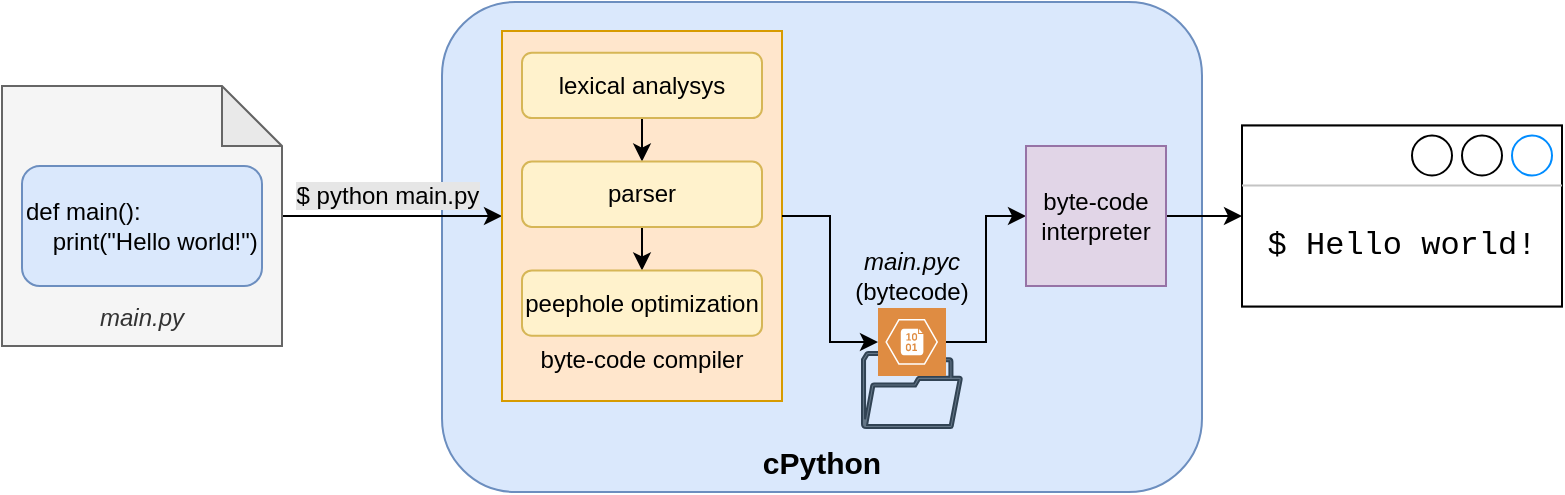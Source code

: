 <mxfile version="26.0.16">
  <diagram id="C5RBs43oDa-KdzZeNtuy" name="Page-1">
    <mxGraphModel dx="812" dy="696" grid="1" gridSize="10" guides="1" tooltips="1" connect="1" arrows="1" fold="1" page="1" pageScale="1" pageWidth="827" pageHeight="1169" math="0" shadow="0">
      <root>
        <mxCell id="WIyWlLk6GJQsqaUBKTNV-0" />
        <mxCell id="WIyWlLk6GJQsqaUBKTNV-1" parent="WIyWlLk6GJQsqaUBKTNV-0" />
        <mxCell id="PihKYOcusZJ8uOhVZ2cx-27" value="&lt;div&gt;&lt;br&gt;&lt;/div&gt;&lt;div&gt;&lt;br&gt;&lt;/div&gt;&lt;div&gt;&lt;br&gt;&lt;/div&gt;&lt;div&gt;&lt;br&gt;&lt;/div&gt;&lt;div&gt;&lt;br&gt;&lt;/div&gt;&lt;div&gt;&lt;br&gt;&lt;/div&gt;&lt;div&gt;&lt;br&gt;&lt;/div&gt;&lt;div&gt;&lt;br&gt;&lt;/div&gt;&lt;div&gt;&lt;br&gt;&lt;/div&gt;&lt;div&gt;&lt;br&gt;&lt;/div&gt;&lt;div&gt;&lt;br&gt;&lt;/div&gt;&lt;div&gt;&lt;br&gt;&lt;/div&gt;&lt;div&gt;&lt;br&gt;&lt;/div&gt;&lt;div&gt;&lt;br&gt;&lt;/div&gt;&lt;div&gt;&lt;br&gt;&lt;/div&gt;&lt;b&gt;&lt;font style=&quot;font-size: 15px;&quot;&gt;cPython&lt;/font&gt;&lt;/b&gt;" style="rounded=1;whiteSpace=wrap;html=1;fillColor=#dae8fc;strokeColor=#6c8ebf;" vertex="1" parent="WIyWlLk6GJQsqaUBKTNV-1">
          <mxGeometry x="230" y="90" width="380" height="245" as="geometry" />
        </mxCell>
        <mxCell id="PihKYOcusZJ8uOhVZ2cx-6" style="edgeStyle=orthogonalEdgeStyle;rounded=0;orthogonalLoop=1;jettySize=auto;html=1;" edge="1" parent="WIyWlLk6GJQsqaUBKTNV-1" source="PihKYOcusZJ8uOhVZ2cx-14" target="PihKYOcusZJ8uOhVZ2cx-4">
          <mxGeometry relative="1" as="geometry" />
        </mxCell>
        <mxCell id="PihKYOcusZJ8uOhVZ2cx-7" value="&lt;span style=&quot;background-color: rgb(230, 230, 230);&quot;&gt;$ python main.py&lt;/span&gt;" style="text;html=1;align=center;verticalAlign=middle;whiteSpace=wrap;rounded=0;" vertex="1" parent="WIyWlLk6GJQsqaUBKTNV-1">
          <mxGeometry x="148" y="172" width="110" height="30" as="geometry" />
        </mxCell>
        <mxCell id="PihKYOcusZJ8uOhVZ2cx-13" value="" style="group;fillColor=#f5f5f5;fontColor=#333333;strokeColor=#666666;" vertex="1" connectable="0" parent="WIyWlLk6GJQsqaUBKTNV-1">
          <mxGeometry x="260" y="104.5" width="140" height="185" as="geometry" />
        </mxCell>
        <mxCell id="PihKYOcusZJ8uOhVZ2cx-4" value="&lt;div&gt;&lt;br&gt;&lt;/div&gt;&lt;div&gt;&lt;br&gt;&lt;/div&gt;&lt;div&gt;&lt;br&gt;&lt;/div&gt;&lt;div&gt;&lt;br&gt;&lt;/div&gt;&lt;div&gt;&lt;br&gt;&lt;/div&gt;&lt;div&gt;&lt;br&gt;&lt;/div&gt;&lt;div&gt;&lt;br&gt;&lt;/div&gt;&lt;div&gt;&lt;br&gt;&lt;/div&gt;&lt;div&gt;&lt;br&gt;&lt;/div&gt;&lt;div&gt;&lt;br&gt;&lt;/div&gt;byte-code&amp;nbsp;&lt;span style=&quot;background-color: transparent; color: light-dark(rgb(0, 0, 0), rgb(255, 255, 255));&quot;&gt;compiler&lt;/span&gt;" style="rounded=0;whiteSpace=wrap;html=1;fillColor=#ffe6cc;strokeColor=#d79b00;" vertex="1" parent="PihKYOcusZJ8uOhVZ2cx-13">
          <mxGeometry width="140" height="185.0" as="geometry" />
        </mxCell>
        <mxCell id="PihKYOcusZJ8uOhVZ2cx-10" value="" style="edgeStyle=orthogonalEdgeStyle;rounded=0;orthogonalLoop=1;jettySize=auto;html=1;" edge="1" parent="PihKYOcusZJ8uOhVZ2cx-13" source="PihKYOcusZJ8uOhVZ2cx-8" target="PihKYOcusZJ8uOhVZ2cx-9">
          <mxGeometry relative="1" as="geometry" />
        </mxCell>
        <mxCell id="PihKYOcusZJ8uOhVZ2cx-8" value="lexical analysys" style="rounded=1;whiteSpace=wrap;html=1;fillColor=#fff2cc;strokeColor=#d6b656;" vertex="1" parent="PihKYOcusZJ8uOhVZ2cx-13">
          <mxGeometry x="10" y="10.882" width="120" height="32.647" as="geometry" />
        </mxCell>
        <mxCell id="PihKYOcusZJ8uOhVZ2cx-12" value="" style="edgeStyle=orthogonalEdgeStyle;rounded=0;orthogonalLoop=1;jettySize=auto;html=1;" edge="1" parent="PihKYOcusZJ8uOhVZ2cx-13" source="PihKYOcusZJ8uOhVZ2cx-9" target="PihKYOcusZJ8uOhVZ2cx-11">
          <mxGeometry relative="1" as="geometry" />
        </mxCell>
        <mxCell id="PihKYOcusZJ8uOhVZ2cx-9" value="parser" style="rounded=1;whiteSpace=wrap;html=1;fillColor=#fff2cc;strokeColor=#d6b656;" vertex="1" parent="PihKYOcusZJ8uOhVZ2cx-13">
          <mxGeometry x="10" y="65.294" width="120" height="32.647" as="geometry" />
        </mxCell>
        <mxCell id="PihKYOcusZJ8uOhVZ2cx-11" value="peephole optimization" style="rounded=1;whiteSpace=wrap;html=1;fillColor=#fff2cc;strokeColor=#d6b656;" vertex="1" parent="PihKYOcusZJ8uOhVZ2cx-13">
          <mxGeometry x="10" y="119.706" width="120" height="32.647" as="geometry" />
        </mxCell>
        <mxCell id="PihKYOcusZJ8uOhVZ2cx-16" value="" style="group" vertex="1" connectable="0" parent="WIyWlLk6GJQsqaUBKTNV-1">
          <mxGeometry x="10" y="132" width="140" height="130" as="geometry" />
        </mxCell>
        <mxCell id="PihKYOcusZJ8uOhVZ2cx-14" value="&lt;div&gt;&lt;br&gt;&lt;/div&gt;&lt;div&gt;&lt;br&gt;&lt;/div&gt;&lt;div&gt;&lt;br&gt;&lt;/div&gt;&lt;div&gt;&lt;br&gt;&lt;/div&gt;&lt;div&gt;&lt;br&gt;&lt;/div&gt;&lt;div&gt;&lt;br&gt;&lt;/div&gt;&lt;div&gt;&lt;br&gt;&lt;/div&gt;&lt;i&gt;main.py&lt;/i&gt;" style="shape=note;whiteSpace=wrap;html=1;backgroundOutline=1;darkOpacity=0.05;fillColor=#f5f5f5;strokeColor=#666666;fontColor=#333333;" vertex="1" parent="PihKYOcusZJ8uOhVZ2cx-16">
          <mxGeometry width="140" height="130" as="geometry" />
        </mxCell>
        <mxCell id="PihKYOcusZJ8uOhVZ2cx-0" value="def main():&lt;div&gt;&amp;nbsp; &amp;nbsp; print(&quot;Hello world!&quot;)&lt;/div&gt;" style="rounded=1;whiteSpace=wrap;html=1;align=left;strokeColor=#6c8ebf;fillColor=#dae8fc;" vertex="1" parent="PihKYOcusZJ8uOhVZ2cx-16">
          <mxGeometry x="10" y="40" width="120" height="60" as="geometry" />
        </mxCell>
        <mxCell id="PihKYOcusZJ8uOhVZ2cx-26" style="edgeStyle=orthogonalEdgeStyle;rounded=0;orthogonalLoop=1;jettySize=auto;html=1;" edge="1" parent="WIyWlLk6GJQsqaUBKTNV-1" source="PihKYOcusZJ8uOhVZ2cx-4" target="PihKYOcusZJ8uOhVZ2cx-25">
          <mxGeometry relative="1" as="geometry" />
        </mxCell>
        <mxCell id="PihKYOcusZJ8uOhVZ2cx-37" value="" style="group" vertex="1" connectable="0" parent="WIyWlLk6GJQsqaUBKTNV-1">
          <mxGeometry x="440" y="243" width="50" height="60" as="geometry" />
        </mxCell>
        <mxCell id="PihKYOcusZJ8uOhVZ2cx-24" value="" style="sketch=0;pointerEvents=1;shadow=0;dashed=0;html=1;strokeColor=#314354;fillColor=#647687;aspect=fixed;labelPosition=center;verticalLabelPosition=bottom;verticalAlign=top;align=center;outlineConnect=0;shape=mxgraph.vvd.folder;fontColor=#ffffff;" vertex="1" parent="PihKYOcusZJ8uOhVZ2cx-37">
          <mxGeometry y="22" width="50" height="38" as="geometry" />
        </mxCell>
        <mxCell id="PihKYOcusZJ8uOhVZ2cx-25" value="" style="sketch=0;pointerEvents=1;shadow=0;dashed=0;html=1;strokeColor=none;fillColor=#DF8C42;labelPosition=center;verticalLabelPosition=bottom;verticalAlign=top;align=center;outlineConnect=0;shape=mxgraph.veeam2.azure_blob;" vertex="1" parent="PihKYOcusZJ8uOhVZ2cx-37">
          <mxGeometry x="8" width="34" height="34" as="geometry" />
        </mxCell>
        <mxCell id="PihKYOcusZJ8uOhVZ2cx-40" style="edgeStyle=orthogonalEdgeStyle;rounded=0;orthogonalLoop=1;jettySize=auto;html=1;entryX=0;entryY=0.5;entryDx=0;entryDy=0;" edge="1" parent="WIyWlLk6GJQsqaUBKTNV-1" source="PihKYOcusZJ8uOhVZ2cx-25" target="PihKYOcusZJ8uOhVZ2cx-30">
          <mxGeometry relative="1" as="geometry" />
        </mxCell>
        <mxCell id="PihKYOcusZJ8uOhVZ2cx-49" style="edgeStyle=orthogonalEdgeStyle;rounded=0;orthogonalLoop=1;jettySize=auto;html=1;exitX=1;exitY=0.5;exitDx=0;exitDy=0;" edge="1" parent="WIyWlLk6GJQsqaUBKTNV-1" source="PihKYOcusZJ8uOhVZ2cx-30" target="PihKYOcusZJ8uOhVZ2cx-43">
          <mxGeometry relative="1" as="geometry" />
        </mxCell>
        <mxCell id="PihKYOcusZJ8uOhVZ2cx-30" value="byte-code&lt;div&gt;interpreter&lt;/div&gt;" style="rounded=0;whiteSpace=wrap;html=1;fillColor=#e1d5e7;strokeColor=#9673a6;" vertex="1" parent="WIyWlLk6GJQsqaUBKTNV-1">
          <mxGeometry x="522" y="162" width="70" height="70.0" as="geometry" />
        </mxCell>
        <mxCell id="PihKYOcusZJ8uOhVZ2cx-48" value="" style="group;fillColor=#f5f5f5;strokeColor=#666666;fontColor=#333333;" vertex="1" connectable="0" parent="WIyWlLk6GJQsqaUBKTNV-1">
          <mxGeometry x="630" y="151.75" width="160" height="90.5" as="geometry" />
        </mxCell>
        <mxCell id="PihKYOcusZJ8uOhVZ2cx-43" value="" style="strokeWidth=1;shadow=0;dashed=0;align=center;html=1;shape=mxgraph.mockup.containers.window;align=left;verticalAlign=top;spacingLeft=8;strokeColor2=#008cff;strokeColor3=#c4c4c4;fontColor=#666666;mainText=;fontSize=17;labelBackgroundColor=none;whiteSpace=wrap;" vertex="1" parent="PihKYOcusZJ8uOhVZ2cx-48">
          <mxGeometry width="160" height="90.5" as="geometry" />
        </mxCell>
        <mxCell id="PihKYOcusZJ8uOhVZ2cx-46" value="&lt;font face=&quot;Courier New&quot; style=&quot;font-size: 16px;&quot;&gt;$ Hello world!&lt;/font&gt;" style="text;html=1;align=center;verticalAlign=middle;whiteSpace=wrap;rounded=0;" vertex="1" parent="PihKYOcusZJ8uOhVZ2cx-48">
          <mxGeometry x="10" y="45" width="140" height="30" as="geometry" />
        </mxCell>
        <mxCell id="PihKYOcusZJ8uOhVZ2cx-50" value="&lt;i&gt;main.pyc&lt;/i&gt; (bytecode)" style="text;html=1;align=center;verticalAlign=middle;whiteSpace=wrap;rounded=0;" vertex="1" parent="WIyWlLk6GJQsqaUBKTNV-1">
          <mxGeometry x="435" y="212.25" width="60" height="30" as="geometry" />
        </mxCell>
      </root>
    </mxGraphModel>
  </diagram>
</mxfile>
